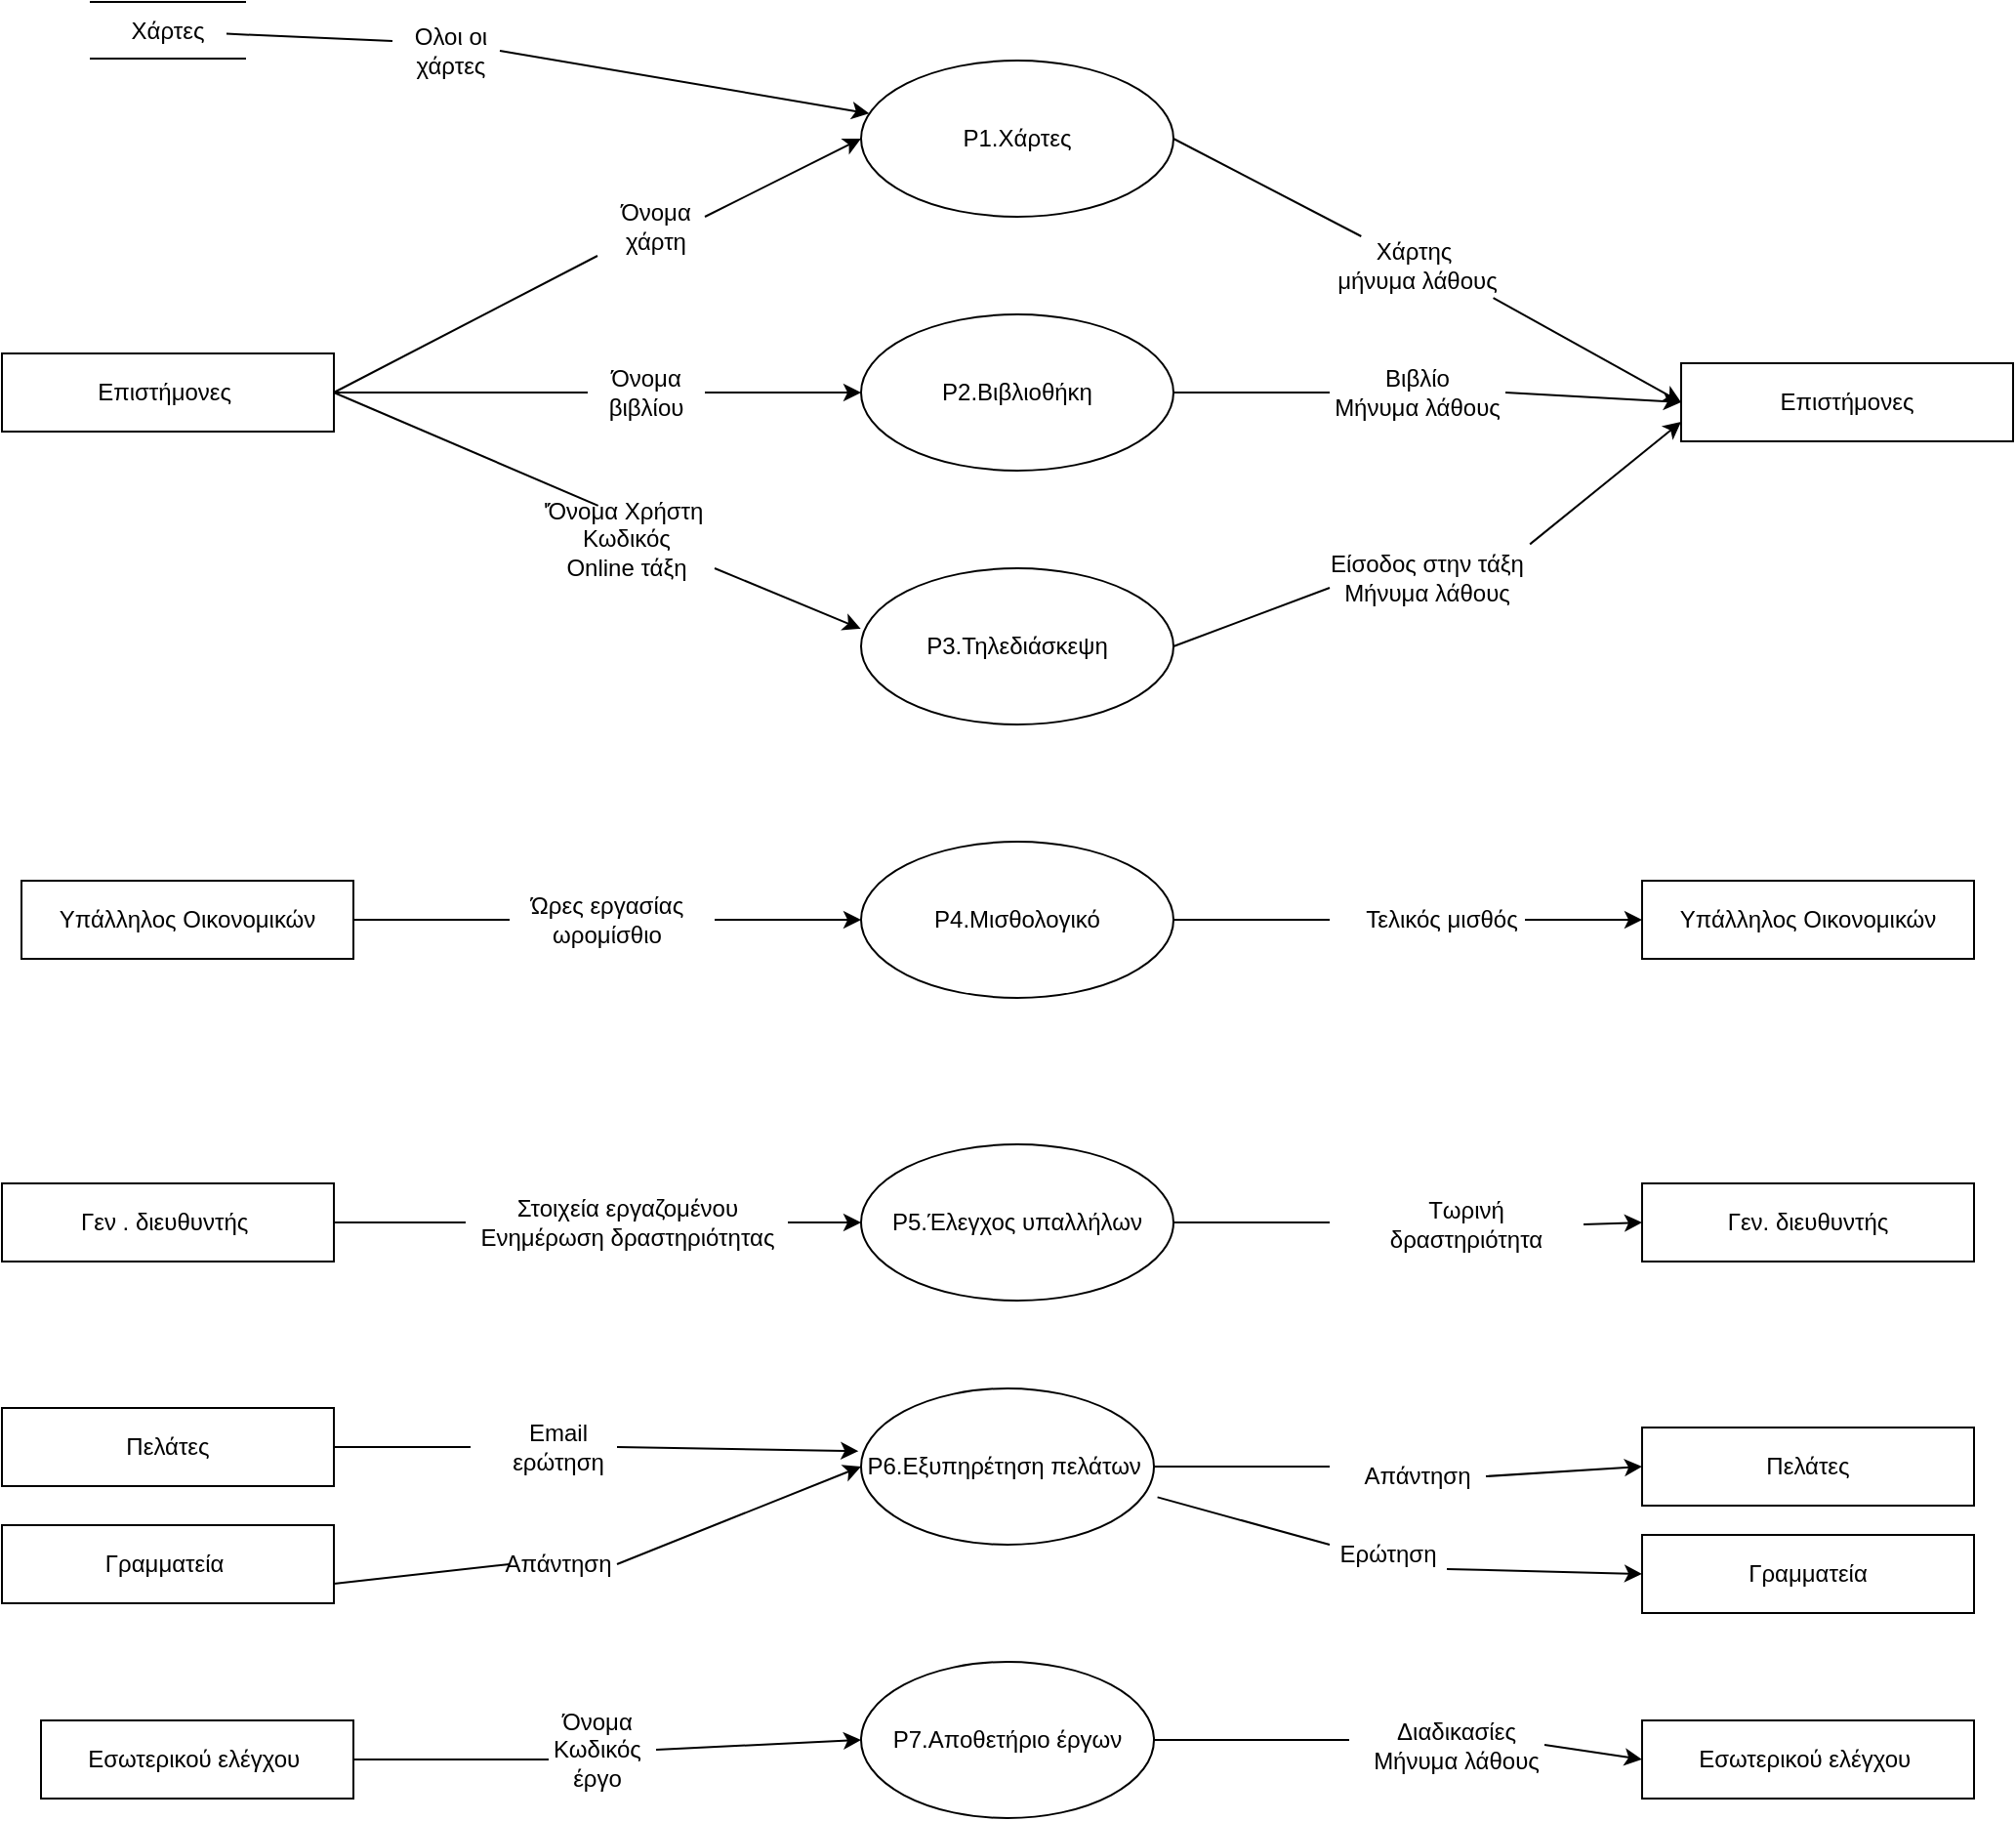 <mxfile version="21.3.2" type="github">
  <diagram name="Σελίδα-1" id="d722_HOSetGY8IbsiXK8">
    <mxGraphModel dx="1354" dy="637" grid="1" gridSize="10" guides="1" tooltips="1" connect="1" arrows="1" fold="1" page="1" pageScale="1" pageWidth="3300" pageHeight="4681" math="0" shadow="0">
      <root>
        <mxCell id="0" />
        <mxCell id="1" parent="0" />
        <mxCell id="W4YdzC6T8s4nz27xlf9W-1" value="Επιστήμονες&amp;nbsp;" style="rounded=0;whiteSpace=wrap;html=1;" vertex="1" parent="1">
          <mxGeometry x="880" y="790" width="170" height="40" as="geometry" />
        </mxCell>
        <mxCell id="W4YdzC6T8s4nz27xlf9W-3" value="Ρ1.Χάρτες" style="ellipse;whiteSpace=wrap;html=1;align=center;" vertex="1" parent="1">
          <mxGeometry x="1320" y="640" width="160" height="80" as="geometry" />
        </mxCell>
        <mxCell id="W4YdzC6T8s4nz27xlf9W-4" value="" style="endArrow=none;html=1;rounded=0;exitX=1;exitY=0.5;exitDx=0;exitDy=0;entryX=0;entryY=1;entryDx=0;entryDy=0;" edge="1" parent="1" source="W4YdzC6T8s4nz27xlf9W-1" target="W4YdzC6T8s4nz27xlf9W-5">
          <mxGeometry width="50" height="50" relative="1" as="geometry">
            <mxPoint x="1080" y="710" as="sourcePoint" />
            <mxPoint x="1120" y="680" as="targetPoint" />
          </mxGeometry>
        </mxCell>
        <mxCell id="W4YdzC6T8s4nz27xlf9W-5" value="Όνομα χάρτη" style="text;html=1;strokeColor=none;fillColor=none;align=center;verticalAlign=middle;whiteSpace=wrap;rounded=0;" vertex="1" parent="1">
          <mxGeometry x="1185" y="710" width="60" height="30" as="geometry" />
        </mxCell>
        <mxCell id="W4YdzC6T8s4nz27xlf9W-6" value="" style="endArrow=classic;html=1;rounded=0;entryX=0;entryY=0.5;entryDx=0;entryDy=0;" edge="1" parent="1" target="W4YdzC6T8s4nz27xlf9W-3">
          <mxGeometry width="50" height="50" relative="1" as="geometry">
            <mxPoint x="1240" y="720" as="sourcePoint" />
            <mxPoint x="1260" y="640" as="targetPoint" />
          </mxGeometry>
        </mxCell>
        <mxCell id="W4YdzC6T8s4nz27xlf9W-7" value="Ρ2.Βιβλιοθήκη" style="ellipse;whiteSpace=wrap;html=1;align=center;" vertex="1" parent="1">
          <mxGeometry x="1320" y="770" width="160" height="80" as="geometry" />
        </mxCell>
        <mxCell id="W4YdzC6T8s4nz27xlf9W-8" value="" style="endArrow=none;html=1;rounded=0;exitX=1;exitY=0.5;exitDx=0;exitDy=0;entryX=0;entryY=0.5;entryDx=0;entryDy=0;" edge="1" parent="1" source="W4YdzC6T8s4nz27xlf9W-1" target="W4YdzC6T8s4nz27xlf9W-10">
          <mxGeometry width="50" height="50" relative="1" as="geometry">
            <mxPoint x="1030" y="700" as="sourcePoint" />
            <mxPoint x="1160" y="750" as="targetPoint" />
          </mxGeometry>
        </mxCell>
        <mxCell id="W4YdzC6T8s4nz27xlf9W-10" value="Όνομα βιβλίου" style="text;html=1;strokeColor=none;fillColor=none;align=center;verticalAlign=middle;whiteSpace=wrap;rounded=0;" vertex="1" parent="1">
          <mxGeometry x="1180" y="795" width="60" height="30" as="geometry" />
        </mxCell>
        <mxCell id="W4YdzC6T8s4nz27xlf9W-11" value="" style="endArrow=classic;html=1;rounded=0;exitX=1;exitY=0.5;exitDx=0;exitDy=0;entryX=0;entryY=0.5;entryDx=0;entryDy=0;" edge="1" parent="1" source="W4YdzC6T8s4nz27xlf9W-10" target="W4YdzC6T8s4nz27xlf9W-7">
          <mxGeometry width="50" height="50" relative="1" as="geometry">
            <mxPoint x="1250" y="800" as="sourcePoint" />
            <mxPoint x="1300" y="750" as="targetPoint" />
          </mxGeometry>
        </mxCell>
        <mxCell id="W4YdzC6T8s4nz27xlf9W-12" value="Ρ3.Τηλεδιάσκεψη" style="ellipse;whiteSpace=wrap;html=1;align=center;" vertex="1" parent="1">
          <mxGeometry x="1320" y="900" width="160" height="80" as="geometry" />
        </mxCell>
        <mxCell id="W4YdzC6T8s4nz27xlf9W-13" value="" style="endArrow=none;html=1;rounded=0;exitX=1;exitY=0.5;exitDx=0;exitDy=0;entryX=0.337;entryY=-0.068;entryDx=0;entryDy=0;entryPerimeter=0;" edge="1" parent="1" source="W4YdzC6T8s4nz27xlf9W-1" target="W4YdzC6T8s4nz27xlf9W-14">
          <mxGeometry width="50" height="50" relative="1" as="geometry">
            <mxPoint x="1110" y="880" as="sourcePoint" />
            <mxPoint x="1160" y="830" as="targetPoint" />
          </mxGeometry>
        </mxCell>
        <mxCell id="W4YdzC6T8s4nz27xlf9W-14" value="&#39;Όνομα Χρήστη&amp;nbsp;&lt;br&gt;Κωδικός&lt;br&gt;Online τάξη" style="text;html=1;strokeColor=none;fillColor=none;align=center;verticalAlign=middle;whiteSpace=wrap;rounded=0;" vertex="1" parent="1">
          <mxGeometry x="1155" y="870" width="90" height="30" as="geometry" />
        </mxCell>
        <mxCell id="W4YdzC6T8s4nz27xlf9W-15" value="" style="endArrow=classic;html=1;rounded=0;entryX=-0.001;entryY=0.387;entryDx=0;entryDy=0;exitX=1;exitY=1;exitDx=0;exitDy=0;entryPerimeter=0;" edge="1" parent="1" source="W4YdzC6T8s4nz27xlf9W-14" target="W4YdzC6T8s4nz27xlf9W-12">
          <mxGeometry width="50" height="50" relative="1" as="geometry">
            <mxPoint x="1230" y="880" as="sourcePoint" />
            <mxPoint x="1300" y="910" as="targetPoint" />
          </mxGeometry>
        </mxCell>
        <mxCell id="W4YdzC6T8s4nz27xlf9W-16" value="Επιστήμονες" style="whiteSpace=wrap;html=1;align=center;" vertex="1" parent="1">
          <mxGeometry x="1740" y="795" width="170" height="40" as="geometry" />
        </mxCell>
        <mxCell id="W4YdzC6T8s4nz27xlf9W-18" value="" style="endArrow=none;html=1;rounded=0;exitX=1;exitY=0.5;exitDx=0;exitDy=0;" edge="1" parent="1" source="W4YdzC6T8s4nz27xlf9W-3" target="W4YdzC6T8s4nz27xlf9W-19">
          <mxGeometry width="50" height="50" relative="1" as="geometry">
            <mxPoint x="1480" y="680" as="sourcePoint" />
            <mxPoint x="1600" y="750" as="targetPoint" />
          </mxGeometry>
        </mxCell>
        <mxCell id="W4YdzC6T8s4nz27xlf9W-19" value="Χάρτης&amp;nbsp;&lt;br&gt;μήνυμα λάθους" style="text;html=1;strokeColor=none;fillColor=none;align=center;verticalAlign=middle;whiteSpace=wrap;rounded=0;" vertex="1" parent="1">
          <mxGeometry x="1560" y="730" width="90" height="30" as="geometry" />
        </mxCell>
        <mxCell id="W4YdzC6T8s4nz27xlf9W-20" value="" style="endArrow=classic;html=1;rounded=0;entryX=0;entryY=0.5;entryDx=0;entryDy=0;exitX=0.931;exitY=1.051;exitDx=0;exitDy=0;exitPerimeter=0;" edge="1" parent="1" source="W4YdzC6T8s4nz27xlf9W-19" target="W4YdzC6T8s4nz27xlf9W-16">
          <mxGeometry width="50" height="50" relative="1" as="geometry">
            <mxPoint x="1660" y="840" as="sourcePoint" />
            <mxPoint x="1710" y="790" as="targetPoint" />
          </mxGeometry>
        </mxCell>
        <mxCell id="W4YdzC6T8s4nz27xlf9W-21" value="" style="endArrow=none;html=1;rounded=0;exitX=1;exitY=0.5;exitDx=0;exitDy=0;" edge="1" parent="1" source="W4YdzC6T8s4nz27xlf9W-7">
          <mxGeometry width="50" height="50" relative="1" as="geometry">
            <mxPoint x="1520" y="850" as="sourcePoint" />
            <mxPoint x="1560" y="810" as="targetPoint" />
          </mxGeometry>
        </mxCell>
        <mxCell id="W4YdzC6T8s4nz27xlf9W-22" value="Βιβλίο&lt;br&gt;Μήνυμα λάθους" style="text;html=1;strokeColor=none;fillColor=none;align=center;verticalAlign=middle;whiteSpace=wrap;rounded=0;" vertex="1" parent="1">
          <mxGeometry x="1560" y="795" width="90" height="30" as="geometry" />
        </mxCell>
        <mxCell id="W4YdzC6T8s4nz27xlf9W-23" value="" style="endArrow=classic;html=1;rounded=0;exitX=1;exitY=0.5;exitDx=0;exitDy=0;entryX=0;entryY=0.5;entryDx=0;entryDy=0;" edge="1" parent="1" source="W4YdzC6T8s4nz27xlf9W-22" target="W4YdzC6T8s4nz27xlf9W-16">
          <mxGeometry width="50" height="50" relative="1" as="geometry">
            <mxPoint x="1660" y="900" as="sourcePoint" />
            <mxPoint x="1710" y="850" as="targetPoint" />
          </mxGeometry>
        </mxCell>
        <mxCell id="W4YdzC6T8s4nz27xlf9W-24" value="" style="endArrow=none;html=1;rounded=0;exitX=1;exitY=0.5;exitDx=0;exitDy=0;" edge="1" parent="1" source="W4YdzC6T8s4nz27xlf9W-12">
          <mxGeometry width="50" height="50" relative="1" as="geometry">
            <mxPoint x="1520" y="960" as="sourcePoint" />
            <mxPoint x="1560" y="910" as="targetPoint" />
          </mxGeometry>
        </mxCell>
        <mxCell id="W4YdzC6T8s4nz27xlf9W-25" value="Είσοδος στην τάξη&lt;br&gt;Μήνυμα λάθους" style="text;html=1;strokeColor=none;fillColor=none;align=center;verticalAlign=middle;whiteSpace=wrap;rounded=0;" vertex="1" parent="1">
          <mxGeometry x="1550" y="890" width="120" height="30" as="geometry" />
        </mxCell>
        <mxCell id="W4YdzC6T8s4nz27xlf9W-26" value="" style="endArrow=classic;html=1;rounded=0;entryX=0;entryY=0.75;entryDx=0;entryDy=0;exitX=0.938;exitY=-0.077;exitDx=0;exitDy=0;exitPerimeter=0;" edge="1" parent="1" source="W4YdzC6T8s4nz27xlf9W-25" target="W4YdzC6T8s4nz27xlf9W-16">
          <mxGeometry width="50" height="50" relative="1" as="geometry">
            <mxPoint x="1710" y="920" as="sourcePoint" />
            <mxPoint x="1760" y="870" as="targetPoint" />
          </mxGeometry>
        </mxCell>
        <mxCell id="W4YdzC6T8s4nz27xlf9W-27" value="Υπάλληλος Οικονομικών" style="whiteSpace=wrap;html=1;align=center;" vertex="1" parent="1">
          <mxGeometry x="890" y="1060" width="170" height="40" as="geometry" />
        </mxCell>
        <mxCell id="W4YdzC6T8s4nz27xlf9W-28" value="Ρ4.Μισθολογικό" style="ellipse;whiteSpace=wrap;html=1;align=center;" vertex="1" parent="1">
          <mxGeometry x="1320" y="1040" width="160" height="80" as="geometry" />
        </mxCell>
        <mxCell id="W4YdzC6T8s4nz27xlf9W-29" value="" style="endArrow=none;html=1;rounded=0;exitX=1;exitY=0.5;exitDx=0;exitDy=0;" edge="1" parent="1" source="W4YdzC6T8s4nz27xlf9W-27">
          <mxGeometry width="50" height="50" relative="1" as="geometry">
            <mxPoint x="1100" y="1100" as="sourcePoint" />
            <mxPoint x="1140" y="1080" as="targetPoint" />
          </mxGeometry>
        </mxCell>
        <mxCell id="W4YdzC6T8s4nz27xlf9W-30" value="Ώρες εργασίας&lt;br&gt;ωρομίσθιο" style="text;html=1;strokeColor=none;fillColor=none;align=center;verticalAlign=middle;whiteSpace=wrap;rounded=0;" vertex="1" parent="1">
          <mxGeometry x="1135" y="1065" width="110" height="30" as="geometry" />
        </mxCell>
        <mxCell id="W4YdzC6T8s4nz27xlf9W-31" value="" style="endArrow=classic;html=1;rounded=0;exitX=1;exitY=0.5;exitDx=0;exitDy=0;entryX=0;entryY=0.5;entryDx=0;entryDy=0;" edge="1" parent="1" source="W4YdzC6T8s4nz27xlf9W-30" target="W4YdzC6T8s4nz27xlf9W-28">
          <mxGeometry width="50" height="50" relative="1" as="geometry">
            <mxPoint x="1290" y="1160" as="sourcePoint" />
            <mxPoint x="1340" y="1110" as="targetPoint" />
          </mxGeometry>
        </mxCell>
        <mxCell id="W4YdzC6T8s4nz27xlf9W-32" value="Υπάλληλος Οικονομικών" style="whiteSpace=wrap;html=1;align=center;" vertex="1" parent="1">
          <mxGeometry x="1720" y="1060" width="170" height="40" as="geometry" />
        </mxCell>
        <mxCell id="W4YdzC6T8s4nz27xlf9W-34" value="" style="endArrow=none;html=1;rounded=0;exitX=1;exitY=0.5;exitDx=0;exitDy=0;" edge="1" parent="1" source="W4YdzC6T8s4nz27xlf9W-28">
          <mxGeometry width="50" height="50" relative="1" as="geometry">
            <mxPoint x="1520" y="1100" as="sourcePoint" />
            <mxPoint x="1560" y="1080" as="targetPoint" />
          </mxGeometry>
        </mxCell>
        <mxCell id="W4YdzC6T8s4nz27xlf9W-35" value="Τελικός μισθός" style="text;html=1;strokeColor=none;fillColor=none;align=center;verticalAlign=middle;whiteSpace=wrap;rounded=0;" vertex="1" parent="1">
          <mxGeometry x="1575" y="1065" width="85" height="30" as="geometry" />
        </mxCell>
        <mxCell id="W4YdzC6T8s4nz27xlf9W-36" value="" style="endArrow=classic;html=1;rounded=0;entryX=0;entryY=0.5;entryDx=0;entryDy=0;exitX=1;exitY=0.5;exitDx=0;exitDy=0;" edge="1" parent="1" source="W4YdzC6T8s4nz27xlf9W-35" target="W4YdzC6T8s4nz27xlf9W-32">
          <mxGeometry width="50" height="50" relative="1" as="geometry">
            <mxPoint x="1640" y="1150" as="sourcePoint" />
            <mxPoint x="1690" y="1100" as="targetPoint" />
          </mxGeometry>
        </mxCell>
        <mxCell id="W4YdzC6T8s4nz27xlf9W-37" value="Γεν . διευθυντής&amp;nbsp;" style="whiteSpace=wrap;html=1;align=center;" vertex="1" parent="1">
          <mxGeometry x="880" y="1215" width="170" height="40" as="geometry" />
        </mxCell>
        <mxCell id="W4YdzC6T8s4nz27xlf9W-38" value="" style="endArrow=none;html=1;rounded=0;exitX=1;exitY=0.5;exitDx=0;exitDy=0;entryX=0;entryY=0.5;entryDx=0;entryDy=0;" edge="1" parent="1" source="W4YdzC6T8s4nz27xlf9W-37" target="W4YdzC6T8s4nz27xlf9W-39">
          <mxGeometry width="50" height="50" relative="1" as="geometry">
            <mxPoint x="1080" y="1270" as="sourcePoint" />
            <mxPoint x="1110" y="1260" as="targetPoint" />
          </mxGeometry>
        </mxCell>
        <mxCell id="W4YdzC6T8s4nz27xlf9W-39" value="Στοιχεία εργαζομένου&lt;br&gt;Ενημέρωση δραστηριότητας" style="text;html=1;strokeColor=none;fillColor=none;align=center;verticalAlign=middle;whiteSpace=wrap;rounded=0;" vertex="1" parent="1">
          <mxGeometry x="1117.5" y="1220" width="165" height="30" as="geometry" />
        </mxCell>
        <mxCell id="W4YdzC6T8s4nz27xlf9W-40" value="Ρ5.Έλεγχος υπαλλήλων" style="ellipse;whiteSpace=wrap;html=1;align=center;" vertex="1" parent="1">
          <mxGeometry x="1320" y="1195" width="160" height="80" as="geometry" />
        </mxCell>
        <mxCell id="W4YdzC6T8s4nz27xlf9W-41" value="" style="endArrow=classic;html=1;rounded=0;entryX=0;entryY=0.5;entryDx=0;entryDy=0;exitX=1;exitY=0.5;exitDx=0;exitDy=0;" edge="1" parent="1" source="W4YdzC6T8s4nz27xlf9W-39" target="W4YdzC6T8s4nz27xlf9W-40">
          <mxGeometry width="50" height="50" relative="1" as="geometry">
            <mxPoint x="1190" y="1360" as="sourcePoint" />
            <mxPoint x="1240" y="1310" as="targetPoint" />
          </mxGeometry>
        </mxCell>
        <mxCell id="W4YdzC6T8s4nz27xlf9W-42" value="" style="endArrow=none;html=1;rounded=0;exitX=1;exitY=0.5;exitDx=0;exitDy=0;" edge="1" parent="1" source="W4YdzC6T8s4nz27xlf9W-40">
          <mxGeometry width="50" height="50" relative="1" as="geometry">
            <mxPoint x="1520" y="1250" as="sourcePoint" />
            <mxPoint x="1560" y="1235" as="targetPoint" />
          </mxGeometry>
        </mxCell>
        <mxCell id="W4YdzC6T8s4nz27xlf9W-43" value="Τωρινή δραστηριότητα" style="text;html=1;strokeColor=none;fillColor=none;align=center;verticalAlign=middle;whiteSpace=wrap;rounded=0;" vertex="1" parent="1">
          <mxGeometry x="1570" y="1221" width="120" height="30" as="geometry" />
        </mxCell>
        <mxCell id="W4YdzC6T8s4nz27xlf9W-44" value="Γεν. διευθυντής" style="whiteSpace=wrap;html=1;align=center;" vertex="1" parent="1">
          <mxGeometry x="1720" y="1215" width="170" height="40" as="geometry" />
        </mxCell>
        <mxCell id="W4YdzC6T8s4nz27xlf9W-45" value="" style="endArrow=classic;html=1;rounded=0;entryX=0;entryY=0.5;entryDx=0;entryDy=0;exitX=1;exitY=0.5;exitDx=0;exitDy=0;" edge="1" parent="1" source="W4YdzC6T8s4nz27xlf9W-43" target="W4YdzC6T8s4nz27xlf9W-44">
          <mxGeometry width="50" height="50" relative="1" as="geometry">
            <mxPoint x="1630" y="1330" as="sourcePoint" />
            <mxPoint x="1680" y="1280" as="targetPoint" />
          </mxGeometry>
        </mxCell>
        <mxCell id="W4YdzC6T8s4nz27xlf9W-46" value="Πελάτες" style="whiteSpace=wrap;html=1;align=center;" vertex="1" parent="1">
          <mxGeometry x="880" y="1330" width="170" height="40" as="geometry" />
        </mxCell>
        <mxCell id="W4YdzC6T8s4nz27xlf9W-47" value="" style="endArrow=none;html=1;rounded=0;exitX=1;exitY=0.5;exitDx=0;exitDy=0;" edge="1" parent="1" source="W4YdzC6T8s4nz27xlf9W-46">
          <mxGeometry width="50" height="50" relative="1" as="geometry">
            <mxPoint x="1090" y="1360" as="sourcePoint" />
            <mxPoint x="1120" y="1350" as="targetPoint" />
          </mxGeometry>
        </mxCell>
        <mxCell id="W4YdzC6T8s4nz27xlf9W-48" value="Email&lt;br&gt;ερώτηση" style="text;html=1;strokeColor=none;fillColor=none;align=center;verticalAlign=middle;whiteSpace=wrap;rounded=0;" vertex="1" parent="1">
          <mxGeometry x="1135" y="1335" width="60" height="30" as="geometry" />
        </mxCell>
        <mxCell id="W4YdzC6T8s4nz27xlf9W-49" value="Ρ6.Εξυπηρέτηση πελάτων&amp;nbsp;" style="ellipse;whiteSpace=wrap;html=1;align=center;" vertex="1" parent="1">
          <mxGeometry x="1320" y="1320" width="150" height="80" as="geometry" />
        </mxCell>
        <mxCell id="W4YdzC6T8s4nz27xlf9W-50" value="" style="endArrow=classic;html=1;rounded=0;exitX=1;exitY=0.5;exitDx=0;exitDy=0;entryX=-0.009;entryY=0.401;entryDx=0;entryDy=0;entryPerimeter=0;" edge="1" parent="1" source="W4YdzC6T8s4nz27xlf9W-48" target="W4YdzC6T8s4nz27xlf9W-49">
          <mxGeometry width="50" height="50" relative="1" as="geometry">
            <mxPoint x="1230" y="1370" as="sourcePoint" />
            <mxPoint x="1280" y="1320" as="targetPoint" />
          </mxGeometry>
        </mxCell>
        <mxCell id="W4YdzC6T8s4nz27xlf9W-51" value="Πελάτες" style="whiteSpace=wrap;html=1;align=center;" vertex="1" parent="1">
          <mxGeometry x="1720" y="1340" width="170" height="40" as="geometry" />
        </mxCell>
        <mxCell id="W4YdzC6T8s4nz27xlf9W-52" value="" style="endArrow=none;html=1;rounded=0;exitX=1;exitY=0.5;exitDx=0;exitDy=0;" edge="1" parent="1" source="W4YdzC6T8s4nz27xlf9W-49">
          <mxGeometry width="50" height="50" relative="1" as="geometry">
            <mxPoint x="1510" y="1370" as="sourcePoint" />
            <mxPoint x="1560" y="1360" as="targetPoint" />
          </mxGeometry>
        </mxCell>
        <mxCell id="W4YdzC6T8s4nz27xlf9W-53" value="Απάντηση" style="text;html=1;strokeColor=none;fillColor=none;align=center;verticalAlign=middle;whiteSpace=wrap;rounded=0;" vertex="1" parent="1">
          <mxGeometry x="1570" y="1350" width="70" height="30" as="geometry" />
        </mxCell>
        <mxCell id="W4YdzC6T8s4nz27xlf9W-54" value="" style="endArrow=classic;html=1;rounded=0;exitX=1;exitY=0.5;exitDx=0;exitDy=0;" edge="1" parent="1" source="W4YdzC6T8s4nz27xlf9W-53">
          <mxGeometry width="50" height="50" relative="1" as="geometry">
            <mxPoint x="1650" y="1390" as="sourcePoint" />
            <mxPoint x="1720" y="1360" as="targetPoint" />
          </mxGeometry>
        </mxCell>
        <mxCell id="W4YdzC6T8s4nz27xlf9W-55" value="Γραμματεία&amp;nbsp;" style="whiteSpace=wrap;html=1;align=center;" vertex="1" parent="1">
          <mxGeometry x="880" y="1390" width="170" height="40" as="geometry" />
        </mxCell>
        <mxCell id="W4YdzC6T8s4nz27xlf9W-56" value="" style="endArrow=none;html=1;rounded=0;exitX=1;exitY=0.75;exitDx=0;exitDy=0;" edge="1" parent="1" source="W4YdzC6T8s4nz27xlf9W-55">
          <mxGeometry width="50" height="50" relative="1" as="geometry">
            <mxPoint x="1110" y="1440" as="sourcePoint" />
            <mxPoint x="1140" y="1410" as="targetPoint" />
          </mxGeometry>
        </mxCell>
        <mxCell id="W4YdzC6T8s4nz27xlf9W-57" value="Απάντηση" style="text;html=1;strokeColor=none;fillColor=none;align=center;verticalAlign=middle;whiteSpace=wrap;rounded=0;" vertex="1" parent="1">
          <mxGeometry x="1135" y="1395" width="60" height="30" as="geometry" />
        </mxCell>
        <mxCell id="W4YdzC6T8s4nz27xlf9W-60" value="" style="endArrow=classic;html=1;rounded=0;exitX=1;exitY=0.5;exitDx=0;exitDy=0;entryX=0;entryY=0.5;entryDx=0;entryDy=0;" edge="1" parent="1" source="W4YdzC6T8s4nz27xlf9W-57" target="W4YdzC6T8s4nz27xlf9W-49">
          <mxGeometry width="50" height="50" relative="1" as="geometry">
            <mxPoint x="1230" y="1440" as="sourcePoint" />
            <mxPoint x="1280" y="1390" as="targetPoint" />
          </mxGeometry>
        </mxCell>
        <mxCell id="W4YdzC6T8s4nz27xlf9W-61" value="Γραμματεία" style="whiteSpace=wrap;html=1;align=center;" vertex="1" parent="1">
          <mxGeometry x="1720" y="1395" width="170" height="40" as="geometry" />
        </mxCell>
        <mxCell id="W4YdzC6T8s4nz27xlf9W-62" value="" style="endArrow=none;html=1;rounded=0;exitX=1.012;exitY=0.696;exitDx=0;exitDy=0;exitPerimeter=0;" edge="1" parent="1" source="W4YdzC6T8s4nz27xlf9W-49">
          <mxGeometry width="50" height="50" relative="1" as="geometry">
            <mxPoint x="1480" y="1460" as="sourcePoint" />
            <mxPoint x="1560" y="1400" as="targetPoint" />
          </mxGeometry>
        </mxCell>
        <mxCell id="W4YdzC6T8s4nz27xlf9W-63" value="Ερώτηση" style="text;html=1;strokeColor=none;fillColor=none;align=center;verticalAlign=middle;whiteSpace=wrap;rounded=0;" vertex="1" parent="1">
          <mxGeometry x="1560" y="1390" width="60" height="30" as="geometry" />
        </mxCell>
        <mxCell id="W4YdzC6T8s4nz27xlf9W-64" value="" style="endArrow=classic;html=1;rounded=0;exitX=1;exitY=0.75;exitDx=0;exitDy=0;entryX=0;entryY=0.5;entryDx=0;entryDy=0;" edge="1" parent="1" source="W4YdzC6T8s4nz27xlf9W-63" target="W4YdzC6T8s4nz27xlf9W-61">
          <mxGeometry width="50" height="50" relative="1" as="geometry">
            <mxPoint x="1630" y="1540" as="sourcePoint" />
            <mxPoint x="1680" y="1490" as="targetPoint" />
          </mxGeometry>
        </mxCell>
        <mxCell id="W4YdzC6T8s4nz27xlf9W-65" value="Εσωτερικού ελέγχου&amp;nbsp;" style="whiteSpace=wrap;html=1;align=center;" vertex="1" parent="1">
          <mxGeometry x="900" y="1490" width="160" height="40" as="geometry" />
        </mxCell>
        <mxCell id="W4YdzC6T8s4nz27xlf9W-66" value="Ρ7.Αποθετήριο έργων" style="ellipse;whiteSpace=wrap;html=1;align=center;" vertex="1" parent="1">
          <mxGeometry x="1320" y="1460" width="150" height="80" as="geometry" />
        </mxCell>
        <mxCell id="W4YdzC6T8s4nz27xlf9W-67" value="" style="endArrow=none;html=1;rounded=0;exitX=1;exitY=0.5;exitDx=0;exitDy=0;" edge="1" parent="1" source="W4YdzC6T8s4nz27xlf9W-65">
          <mxGeometry width="50" height="50" relative="1" as="geometry">
            <mxPoint x="1100" y="1540" as="sourcePoint" />
            <mxPoint x="1160" y="1510" as="targetPoint" />
          </mxGeometry>
        </mxCell>
        <mxCell id="W4YdzC6T8s4nz27xlf9W-68" value="Όνομα&lt;br&gt;Κωδικός&lt;br&gt;έργο" style="text;html=1;strokeColor=none;fillColor=none;align=center;verticalAlign=middle;whiteSpace=wrap;rounded=0;" vertex="1" parent="1">
          <mxGeometry x="1155" y="1490" width="60" height="30" as="geometry" />
        </mxCell>
        <mxCell id="W4YdzC6T8s4nz27xlf9W-69" value="" style="endArrow=classic;html=1;rounded=0;exitX=1;exitY=0.5;exitDx=0;exitDy=0;entryX=0;entryY=0.5;entryDx=0;entryDy=0;" edge="1" parent="1" source="W4YdzC6T8s4nz27xlf9W-68" target="W4YdzC6T8s4nz27xlf9W-66">
          <mxGeometry width="50" height="50" relative="1" as="geometry">
            <mxPoint x="1240" y="1530" as="sourcePoint" />
            <mxPoint x="1290" y="1480" as="targetPoint" />
          </mxGeometry>
        </mxCell>
        <mxCell id="W4YdzC6T8s4nz27xlf9W-70" value="Εσωτερικού ελέγχου&amp;nbsp;" style="whiteSpace=wrap;html=1;align=center;" vertex="1" parent="1">
          <mxGeometry x="1720" y="1490" width="170" height="40" as="geometry" />
        </mxCell>
        <mxCell id="W4YdzC6T8s4nz27xlf9W-72" value="" style="endArrow=none;html=1;rounded=0;exitX=1;exitY=0.5;exitDx=0;exitDy=0;" edge="1" parent="1" source="W4YdzC6T8s4nz27xlf9W-66">
          <mxGeometry width="50" height="50" relative="1" as="geometry">
            <mxPoint x="1520" y="1540" as="sourcePoint" />
            <mxPoint x="1570" y="1500" as="targetPoint" />
          </mxGeometry>
        </mxCell>
        <mxCell id="W4YdzC6T8s4nz27xlf9W-73" value="Διαδικασίες&lt;br&gt;Μήνυμα λάθους" style="text;html=1;strokeColor=none;fillColor=none;align=center;verticalAlign=middle;whiteSpace=wrap;rounded=0;" vertex="1" parent="1">
          <mxGeometry x="1580" y="1485" width="90" height="35" as="geometry" />
        </mxCell>
        <mxCell id="W4YdzC6T8s4nz27xlf9W-74" value="" style="endArrow=classic;html=1;rounded=0;entryX=0;entryY=0.5;entryDx=0;entryDy=0;exitX=1;exitY=0.5;exitDx=0;exitDy=0;" edge="1" parent="1" source="W4YdzC6T8s4nz27xlf9W-73" target="W4YdzC6T8s4nz27xlf9W-70">
          <mxGeometry width="50" height="50" relative="1" as="geometry">
            <mxPoint x="1620" y="1620" as="sourcePoint" />
            <mxPoint x="1670" y="1570" as="targetPoint" />
          </mxGeometry>
        </mxCell>
        <mxCell id="W4YdzC6T8s4nz27xlf9W-76" value="" style="endArrow=none;html=1;rounded=0;" edge="1" parent="1">
          <mxGeometry width="50" height="50" relative="1" as="geometry">
            <mxPoint x="925" y="610" as="sourcePoint" />
            <mxPoint x="1005" y="610" as="targetPoint" />
          </mxGeometry>
        </mxCell>
        <mxCell id="W4YdzC6T8s4nz27xlf9W-77" value="Χάρτες" style="text;html=1;strokeColor=none;fillColor=none;align=center;verticalAlign=middle;whiteSpace=wrap;rounded=0;" vertex="1" parent="1">
          <mxGeometry x="935" y="610" width="60" height="30" as="geometry" />
        </mxCell>
        <mxCell id="W4YdzC6T8s4nz27xlf9W-80" value="" style="endArrow=none;html=1;rounded=0;" edge="1" parent="1" target="W4YdzC6T8s4nz27xlf9W-77">
          <mxGeometry width="50" height="50" relative="1" as="geometry">
            <mxPoint x="1080" y="630" as="sourcePoint" />
            <mxPoint x="1600" y="650" as="targetPoint" />
          </mxGeometry>
        </mxCell>
        <mxCell id="W4YdzC6T8s4nz27xlf9W-81" value="Ολοι οι χάρτες" style="text;html=1;strokeColor=none;fillColor=none;align=center;verticalAlign=middle;whiteSpace=wrap;rounded=0;" vertex="1" parent="1">
          <mxGeometry x="1085" y="620" width="50" height="30" as="geometry" />
        </mxCell>
        <mxCell id="W4YdzC6T8s4nz27xlf9W-85" value="" style="endArrow=none;html=1;rounded=0;" edge="1" parent="1">
          <mxGeometry width="50" height="50" relative="1" as="geometry">
            <mxPoint x="925" y="638.95" as="sourcePoint" />
            <mxPoint x="1005" y="638.95" as="targetPoint" />
          </mxGeometry>
        </mxCell>
        <mxCell id="W4YdzC6T8s4nz27xlf9W-87" value="" style="endArrow=classic;html=1;rounded=0;exitX=1;exitY=0.5;exitDx=0;exitDy=0;" edge="1" parent="1" source="W4YdzC6T8s4nz27xlf9W-81" target="W4YdzC6T8s4nz27xlf9W-3">
          <mxGeometry width="50" height="50" relative="1" as="geometry">
            <mxPoint x="1220" y="600" as="sourcePoint" />
            <mxPoint x="1270" y="550" as="targetPoint" />
          </mxGeometry>
        </mxCell>
      </root>
    </mxGraphModel>
  </diagram>
</mxfile>
